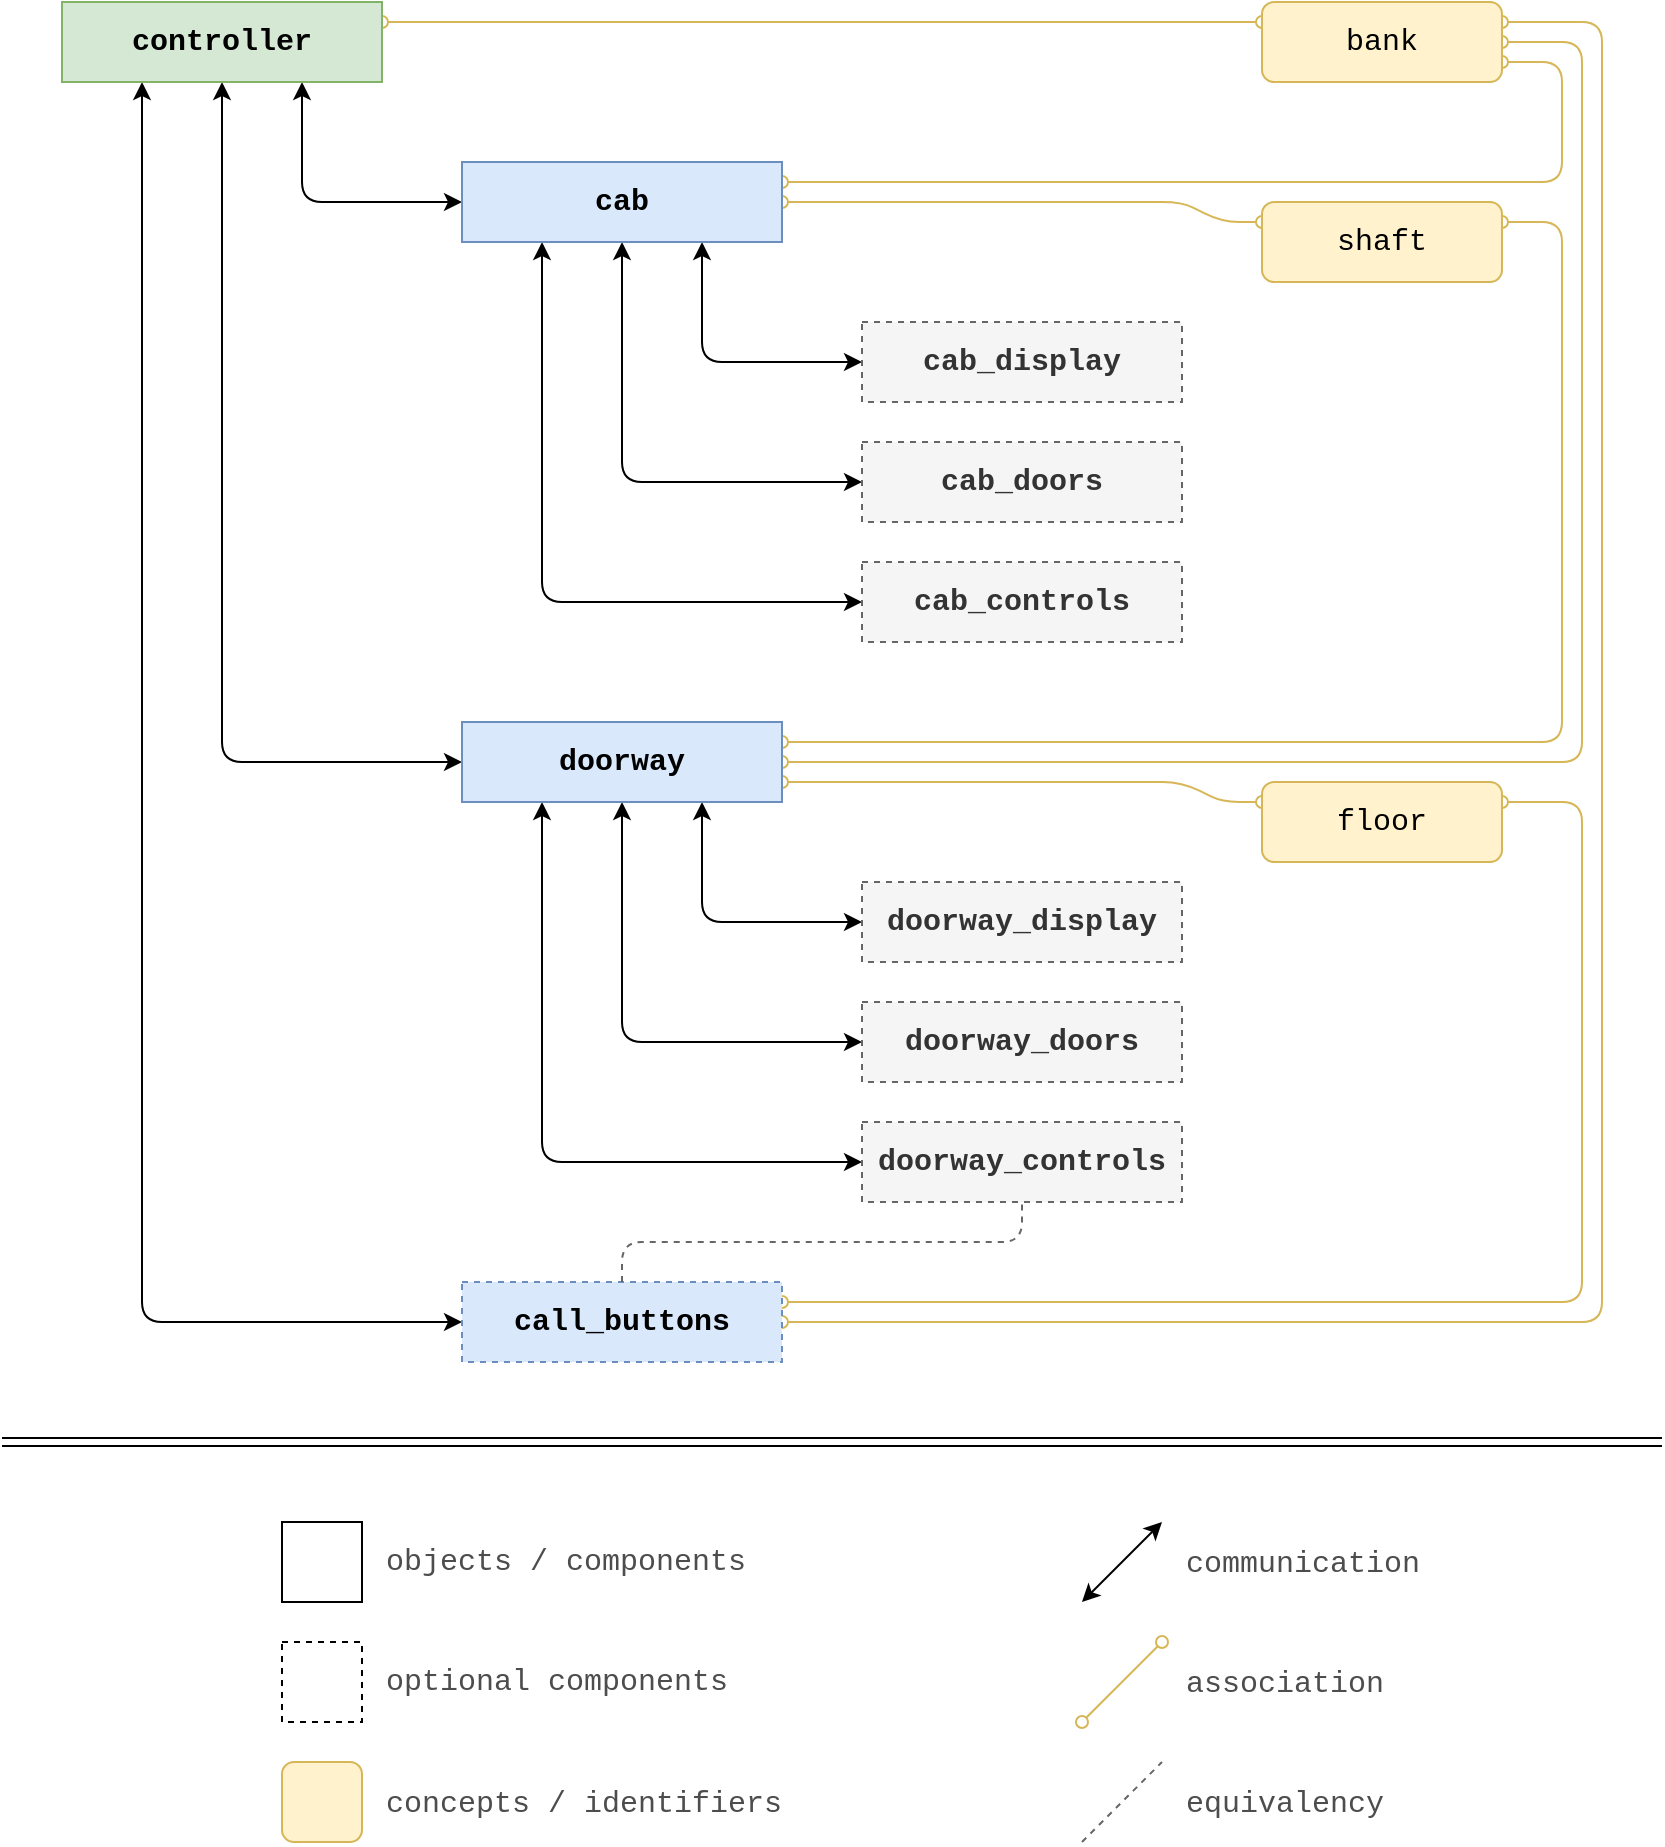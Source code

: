 <mxfile version="12.0.2" type="device" pages="1"><diagram id="s6BhUnjSNB9F5gDvlYiG" name="Page-1"><mxGraphModel dx="1368" dy="791" grid="1" gridSize="10" guides="1" tooltips="1" connect="1" arrows="1" fold="1" page="1" pageScale="1" pageWidth="850" pageHeight="1000" math="0" shadow="0"><root><mxCell id="0"/><mxCell id="1" parent="0"/><mxCell id="050b_pp9p3oKfXsPpNDh-12" value="" style="endArrow=classic;startArrow=classic;html=1;fontFamily=Courier New;fontSize=15;entryX=0;entryY=0.5;entryDx=0;entryDy=0;exitX=0.75;exitY=1;exitDx=0;exitDy=0;" parent="1" source="050b_pp9p3oKfXsPpNDh-5" target="050b_pp9p3oKfXsPpNDh-9" edge="1"><mxGeometry width="50" height="50" relative="1" as="geometry"><mxPoint x="-200" y="750" as="sourcePoint"/><mxPoint x="-150" y="700" as="targetPoint"/><Array as="points"><mxPoint x="360" y="500"/></Array></mxGeometry></mxCell><mxCell id="050b_pp9p3oKfXsPpNDh-14" value="" style="endArrow=classic;startArrow=classic;html=1;fontFamily=Courier New;fontSize=15;entryX=0;entryY=0.5;entryDx=0;entryDy=0;exitX=0.5;exitY=1;exitDx=0;exitDy=0;" parent="1" source="050b_pp9p3oKfXsPpNDh-5" target="050b_pp9p3oKfXsPpNDh-10" edge="1"><mxGeometry width="50" height="50" relative="1" as="geometry"><mxPoint x="298" y="470" as="sourcePoint"/><mxPoint x="370" y="510" as="targetPoint"/><Array as="points"><mxPoint x="320" y="560"/></Array></mxGeometry></mxCell><mxCell id="050b_pp9p3oKfXsPpNDh-15" value="" style="endArrow=classic;startArrow=classic;html=1;fontFamily=Courier New;fontSize=15;entryX=0;entryY=0.5;entryDx=0;entryDy=0;exitX=0.25;exitY=1;exitDx=0;exitDy=0;" parent="1" source="050b_pp9p3oKfXsPpNDh-5" target="050b_pp9p3oKfXsPpNDh-11" edge="1"><mxGeometry width="50" height="50" relative="1" as="geometry"><mxPoint x="308.08" y="451" as="sourcePoint"/><mxPoint x="370" y="590" as="targetPoint"/><Array as="points"><mxPoint x="280" y="620"/></Array></mxGeometry></mxCell><mxCell id="050b_pp9p3oKfXsPpNDh-17" value="" style="endArrow=classic;startArrow=classic;html=1;fontFamily=Courier New;fontSize=15;entryX=0;entryY=0.5;entryDx=0;entryDy=0;exitX=0.75;exitY=1;exitDx=0;exitDy=0;" parent="1" source="050b_pp9p3oKfXsPpNDh-3" target="050b_pp9p3oKfXsPpNDh-6" edge="1"><mxGeometry width="50" height="50" relative="1" as="geometry"><mxPoint x="320" y="160" as="sourcePoint"/><mxPoint x="360" y="220" as="targetPoint"/><Array as="points"><mxPoint x="360" y="220"/></Array></mxGeometry></mxCell><mxCell id="050b_pp9p3oKfXsPpNDh-18" value="" style="endArrow=classic;startArrow=classic;html=1;fontFamily=Courier New;fontSize=15;entryX=0;entryY=0.5;entryDx=0;entryDy=0;exitX=0.5;exitY=1;exitDx=0;exitDy=0;" parent="1" target="050b_pp9p3oKfXsPpNDh-7" edge="1"><mxGeometry width="50" height="50" relative="1" as="geometry"><mxPoint x="320" y="160" as="sourcePoint"/><mxPoint x="360" y="300" as="targetPoint"/><Array as="points"><mxPoint x="320" y="280"/></Array></mxGeometry></mxCell><mxCell id="050b_pp9p3oKfXsPpNDh-19" value="" style="endArrow=classic;startArrow=classic;html=1;fontFamily=Courier New;fontSize=15;entryX=0;entryY=0.5;entryDx=0;entryDy=0;exitX=0.25;exitY=1;exitDx=0;exitDy=0;" parent="1" source="050b_pp9p3oKfXsPpNDh-3" target="050b_pp9p3oKfXsPpNDh-8" edge="1"><mxGeometry width="50" height="50" relative="1" as="geometry"><mxPoint x="320" y="160" as="sourcePoint"/><mxPoint x="360" y="380" as="targetPoint"/><Array as="points"><mxPoint x="280" y="340"/></Array></mxGeometry></mxCell><mxCell id="050b_pp9p3oKfXsPpNDh-33" value="" style="endArrow=classic;startArrow=classic;html=1;strokeColor=#000000;fontFamily=Courier New;fontSize=15;entryX=0;entryY=0.5;entryDx=0;entryDy=0;exitX=0.25;exitY=1;exitDx=0;exitDy=0;" parent="1" source="050b_pp9p3oKfXsPpNDh-1" target="050b_pp9p3oKfXsPpNDh-22" edge="1"><mxGeometry width="50" height="50" relative="1" as="geometry"><mxPoint x="40" y="870" as="sourcePoint"/><mxPoint x="90" y="820" as="targetPoint"/><Array as="points"><mxPoint x="80" y="700"/></Array></mxGeometry></mxCell><mxCell id="050b_pp9p3oKfXsPpNDh-34" value="" style="endArrow=classic;startArrow=classic;html=1;strokeColor=#000000;fontFamily=Courier New;fontSize=15;entryX=0;entryY=0.5;entryDx=0;entryDy=0;exitX=0.5;exitY=1;exitDx=0;exitDy=0;" parent="1" source="050b_pp9p3oKfXsPpNDh-1" target="050b_pp9p3oKfXsPpNDh-5" edge="1"><mxGeometry width="50" height="50" relative="1" as="geometry"><mxPoint x="90" y="90" as="sourcePoint"/><mxPoint x="250" y="790" as="targetPoint"/><Array as="points"><mxPoint x="120" y="420"/></Array></mxGeometry></mxCell><mxCell id="050b_pp9p3oKfXsPpNDh-35" value="" style="endArrow=classic;startArrow=classic;html=1;strokeColor=#000000;fontFamily=Courier New;fontSize=15;entryX=0;entryY=0.5;entryDx=0;entryDy=0;exitX=0.75;exitY=1;exitDx=0;exitDy=0;" parent="1" source="050b_pp9p3oKfXsPpNDh-1" target="050b_pp9p3oKfXsPpNDh-3" edge="1"><mxGeometry width="50" height="50" relative="1" as="geometry"><mxPoint x="130" y="90" as="sourcePoint"/><mxPoint x="250" y="470" as="targetPoint"/><Array as="points"><mxPoint x="160" y="140"/></Array></mxGeometry></mxCell><mxCell id="050b_pp9p3oKfXsPpNDh-36" value="" style="endArrow=oval;html=1;strokeColor=#D6B656;fontFamily=Courier New;fontSize=15;exitX=1;exitY=0.25;exitDx=0;exitDy=0;startArrow=oval;startFill=0;endFill=0;" parent="1" source="050b_pp9p3oKfXsPpNDh-1" edge="1"><mxGeometry width="50" height="50" relative="1" as="geometry"><mxPoint x="40" y="870" as="sourcePoint"/><mxPoint x="640" y="50" as="targetPoint"/></mxGeometry></mxCell><mxCell id="050b_pp9p3oKfXsPpNDh-37" value="" style="endArrow=oval;html=1;strokeColor=#D6B656;fontFamily=Courier New;fontSize=15;entryX=1;entryY=0.75;entryDx=0;entryDy=0;exitX=1;exitY=0.25;exitDx=0;exitDy=0;startArrow=oval;startFill=0;endFill=0;" parent="1" source="050b_pp9p3oKfXsPpNDh-3" target="050b_pp9p3oKfXsPpNDh-25" edge="1"><mxGeometry width="50" height="50" relative="1" as="geometry"><mxPoint x="40" y="870" as="sourcePoint"/><mxPoint x="90" y="820" as="targetPoint"/><Array as="points"><mxPoint x="790" y="130"/><mxPoint x="790" y="70"/></Array></mxGeometry></mxCell><mxCell id="050b_pp9p3oKfXsPpNDh-41" value="" style="endArrow=oval;html=1;strokeColor=#D6B656;fontFamily=Courier New;fontSize=15;entryX=1;entryY=0.5;entryDx=0;entryDy=0;startArrow=oval;startFill=0;endFill=0;" parent="1" target="050b_pp9p3oKfXsPpNDh-25" edge="1"><mxGeometry width="50" height="50" relative="1" as="geometry"><mxPoint x="400" y="420" as="sourcePoint"/><mxPoint x="860" y="390" as="targetPoint"/><Array as="points"><mxPoint x="800" y="420"/><mxPoint x="800" y="60"/></Array></mxGeometry></mxCell><mxCell id="050b_pp9p3oKfXsPpNDh-42" value="" style="endArrow=oval;html=1;strokeColor=#D6B656;fontFamily=Courier New;fontSize=15;entryX=1;entryY=0.25;entryDx=0;entryDy=0;exitX=1;exitY=0.5;exitDx=0;exitDy=0;rounded=1;startArrow=oval;startFill=0;endFill=0;" parent="1" source="050b_pp9p3oKfXsPpNDh-22" target="050b_pp9p3oKfXsPpNDh-25" edge="1"><mxGeometry width="50" height="50" relative="1" as="geometry"><mxPoint x="40" y="870" as="sourcePoint"/><mxPoint x="90" y="820" as="targetPoint"/><Array as="points"><mxPoint x="810" y="700"/><mxPoint x="810" y="50"/></Array></mxGeometry></mxCell><mxCell id="050b_pp9p3oKfXsPpNDh-43" value="" style="endArrow=oval;html=1;strokeColor=#D6B656;fontFamily=Courier New;fontSize=15;exitX=1;exitY=0.75;exitDx=0;exitDy=0;entryX=0;entryY=0.25;entryDx=0;entryDy=0;startArrow=oval;startFill=0;endFill=0;" parent="1" source="050b_pp9p3oKfXsPpNDh-5" target="050b_pp9p3oKfXsPpNDh-27" edge="1"><mxGeometry width="50" height="50" relative="1" as="geometry"><mxPoint x="40" y="830" as="sourcePoint"/><mxPoint x="630" y="450" as="targetPoint"/><Array as="points"><mxPoint x="600" y="430"/><mxPoint x="620" y="440"/></Array></mxGeometry></mxCell><mxCell id="050b_pp9p3oKfXsPpNDh-44" value="" style="endArrow=oval;html=1;strokeColor=#D6B656;fontFamily=Courier New;fontSize=15;entryX=1;entryY=0.25;entryDx=0;entryDy=0;exitX=1;exitY=0.25;exitDx=0;exitDy=0;startArrow=oval;startFill=0;endFill=0;" parent="1" source="050b_pp9p3oKfXsPpNDh-22" target="050b_pp9p3oKfXsPpNDh-27" edge="1"><mxGeometry width="50" height="50" relative="1" as="geometry"><mxPoint x="40" y="830" as="sourcePoint"/><mxPoint x="90" y="780" as="targetPoint"/><Array as="points"><mxPoint x="800" y="690"/><mxPoint x="800" y="440"/></Array></mxGeometry></mxCell><mxCell id="050b_pp9p3oKfXsPpNDh-47" value="" style="endArrow=oval;html=1;strokeColor=#D6B656;fontFamily=Courier New;fontSize=15;fontColor=#4D4D4D;entryX=1;entryY=0.5;entryDx=0;entryDy=0;exitX=0;exitY=0.25;exitDx=0;exitDy=0;startArrow=oval;startFill=0;endFill=0;" parent="1" source="WCFcPeHGIXC2PlCuYW68-1" target="050b_pp9p3oKfXsPpNDh-3" edge="1"><mxGeometry width="50" height="50" relative="1" as="geometry"><mxPoint x="40" y="870" as="sourcePoint"/><mxPoint x="90" y="820" as="targetPoint"/><Array as="points"><mxPoint x="620" y="150"/><mxPoint x="600" y="140"/></Array></mxGeometry></mxCell><mxCell id="050b_pp9p3oKfXsPpNDh-48" value="" style="rounded=0;whiteSpace=wrap;html=1;fontFamily=Courier New;fontSize=15;fontColor=#4D4D4D;" parent="1" vertex="1"><mxGeometry x="150" y="800" width="40" height="40" as="geometry"/></mxCell><mxCell id="050b_pp9p3oKfXsPpNDh-49" value="objects / components" style="text;html=1;resizable=0;points=[];autosize=1;align=left;verticalAlign=top;spacingTop=-4;fontSize=15;fontFamily=Courier New;fontColor=#4D4D4D;" parent="1" vertex="1"><mxGeometry x="200" y="809" width="200" height="20" as="geometry"/></mxCell><mxCell id="050b_pp9p3oKfXsPpNDh-50" value="" style="rounded=1;whiteSpace=wrap;html=1;fontFamily=Courier New;fontSize=15;fillColor=#fff2cc;strokeColor=#d6b656;" parent="1" vertex="1"><mxGeometry x="150" y="920" width="40" height="40" as="geometry"/></mxCell><mxCell id="050b_pp9p3oKfXsPpNDh-51" value="concepts / identifiers" style="text;html=1;resizable=0;points=[];autosize=1;align=left;verticalAlign=top;spacingTop=-4;fontSize=15;fontFamily=Courier New;fontColor=#4D4D4D;" parent="1" vertex="1"><mxGeometry x="200" y="930" width="210" height="20" as="geometry"/></mxCell><mxCell id="050b_pp9p3oKfXsPpNDh-53" value="" style="endArrow=classic;startArrow=classic;html=1;strokeColor=#000000;fontFamily=Courier New;fontSize=15;fontColor=#4D4D4D;" parent="1" edge="1"><mxGeometry width="50" height="50" relative="1" as="geometry"><mxPoint x="550" y="840" as="sourcePoint"/><mxPoint x="590" y="800" as="targetPoint"/></mxGeometry></mxCell><mxCell id="050b_pp9p3oKfXsPpNDh-54" value="" style="endArrow=oval;html=1;strokeColor=#D6B656;fontFamily=Courier New;fontSize=15;fontColor=#4D4D4D;startArrow=oval;startFill=0;endFill=0;" parent="1" edge="1"><mxGeometry width="50" height="50" relative="1" as="geometry"><mxPoint x="550" y="900" as="sourcePoint"/><mxPoint x="590" y="860" as="targetPoint"/></mxGeometry></mxCell><mxCell id="050b_pp9p3oKfXsPpNDh-55" value="communication" style="text;html=1;resizable=0;points=[];autosize=1;align=left;verticalAlign=top;spacingTop=-4;fontSize=15;fontFamily=Courier New;fontColor=#4D4D4D;" parent="1" vertex="1"><mxGeometry x="600" y="810" width="130" height="20" as="geometry"/></mxCell><mxCell id="050b_pp9p3oKfXsPpNDh-56" value="&lt;div&gt;association&lt;/div&gt;" style="text;html=1;resizable=0;points=[];autosize=1;align=left;verticalAlign=top;spacingTop=-4;fontSize=15;fontFamily=Courier New;fontColor=#4D4D4D;" parent="1" vertex="1"><mxGeometry x="600" y="870" width="110" height="20" as="geometry"/></mxCell><mxCell id="050b_pp9p3oKfXsPpNDh-57" value="" style="shape=link;html=1;strokeColor=#000000;fontFamily=Courier New;fontSize=15;fontColor=#4D4D4D;" parent="1" edge="1"><mxGeometry width="50" height="50" relative="1" as="geometry"><mxPoint x="10" y="760" as="sourcePoint"/><mxPoint x="840" y="760" as="targetPoint"/><Array as="points"/></mxGeometry></mxCell><mxCell id="WCFcPeHGIXC2PlCuYW68-2" value="" style="endArrow=oval;html=1;exitX=1;exitY=0.25;exitDx=0;exitDy=0;entryX=1;entryY=0.25;entryDx=0;entryDy=0;strokeColor=#D6B656;startArrow=oval;startFill=0;endFill=0;" edge="1" parent="1" source="WCFcPeHGIXC2PlCuYW68-1" target="050b_pp9p3oKfXsPpNDh-5"><mxGeometry width="50" height="50" relative="1" as="geometry"><mxPoint x="710" y="320" as="sourcePoint"/><mxPoint x="210" y="580" as="targetPoint"/><Array as="points"><mxPoint x="790" y="150"/><mxPoint x="790" y="410"/></Array></mxGeometry></mxCell><mxCell id="WCFcPeHGIXC2PlCuYW68-1" value="&lt;div&gt;shaft&lt;/div&gt;" style="rounded=1;whiteSpace=wrap;html=1;fontFamily=Courier New;fontSize=15;fillColor=#fff2cc;strokeColor=#d6b656;" vertex="1" parent="1"><mxGeometry x="640" y="140" width="120" height="40" as="geometry"/></mxCell><mxCell id="050b_pp9p3oKfXsPpNDh-25" value="&lt;div&gt;bank&lt;/div&gt;" style="rounded=1;whiteSpace=wrap;html=1;fontFamily=Courier New;fontSize=15;fillColor=#fff2cc;strokeColor=#d6b656;" parent="1" vertex="1"><mxGeometry x="640" y="40" width="120" height="40" as="geometry"/></mxCell><mxCell id="050b_pp9p3oKfXsPpNDh-3" value="&lt;span style=&quot;font-size: 15px;&quot;&gt;&lt;font style=&quot;font-size: 15px;&quot;&gt;cab&lt;/font&gt;&lt;/span&gt;" style="rounded=0;whiteSpace=wrap;html=1;fontFamily=Courier New;fontSize=15;fontStyle=1;fillColor=#dae8fc;strokeColor=#6c8ebf;" parent="1" vertex="1"><mxGeometry x="240" y="120" width="160" height="40" as="geometry"/></mxCell><mxCell id="050b_pp9p3oKfXsPpNDh-1" value="&lt;div style=&quot;font-size: 15px;&quot;&gt;controller&lt;/div&gt;" style="rounded=0;whiteSpace=wrap;html=1;fontFamily=Courier New;fontSize=15;fontStyle=1;strokeColor=#82b366;fillColor=#d5e8d4;" parent="1" vertex="1"><mxGeometry x="40" y="40" width="160" height="40" as="geometry"/></mxCell><mxCell id="050b_pp9p3oKfXsPpNDh-27" value="&lt;div&gt;floor&lt;/div&gt;" style="rounded=1;whiteSpace=wrap;html=1;fontFamily=Courier New;fontSize=15;fillColor=#fff2cc;strokeColor=#d6b656;glass=0;" parent="1" vertex="1"><mxGeometry x="640" y="430" width="120" height="40" as="geometry"/></mxCell><mxCell id="050b_pp9p3oKfXsPpNDh-5" value="&lt;div style=&quot;font-size: 15px;&quot;&gt;doorway&lt;/div&gt;" style="rounded=0;whiteSpace=wrap;html=1;fontFamily=Courier New;fontSize=15;fontStyle=1;fillColor=#dae8fc;strokeColor=#6c8ebf;shadow=0;comic=0;" parent="1" vertex="1"><mxGeometry x="240" y="400" width="160" height="40" as="geometry"/></mxCell><mxCell id="050b_pp9p3oKfXsPpNDh-22" value="&lt;div&gt;call_buttons&lt;/div&gt;" style="rounded=0;whiteSpace=wrap;html=1;fontFamily=Courier New;fontSize=15;fontStyle=1;dashed=1;fillColor=#dae8fc;strokeColor=#6c8ebf;" parent="1" vertex="1"><mxGeometry x="240" y="680" width="160" height="40" as="geometry"/></mxCell><mxCell id="050b_pp9p3oKfXsPpNDh-6" value="&lt;div&gt;cab_display&lt;/div&gt;" style="rounded=0;whiteSpace=wrap;html=1;fontFamily=Courier New;fontSize=15;fontStyle=1;fillColor=#f5f5f5;strokeColor=#666666;fontColor=#333333;dashed=1;" parent="1" vertex="1"><mxGeometry x="440" y="200" width="160" height="40" as="geometry"/></mxCell><mxCell id="050b_pp9p3oKfXsPpNDh-7" value="&lt;div&gt;cab_doors&lt;/div&gt;" style="rounded=0;whiteSpace=wrap;html=1;fontFamily=Courier New;fontSize=15;fontStyle=1;fillColor=#f5f5f5;strokeColor=#666666;fontColor=#333333;dashed=1;" parent="1" vertex="1"><mxGeometry x="440" y="260" width="160" height="40" as="geometry"/></mxCell><mxCell id="050b_pp9p3oKfXsPpNDh-8" value="cab_controls" style="rounded=0;whiteSpace=wrap;html=1;fontFamily=Courier New;fontSize=15;fontStyle=1;fillColor=#f5f5f5;strokeColor=#666666;fontColor=#333333;dashed=1;" parent="1" vertex="1"><mxGeometry x="440" y="320" width="160" height="40" as="geometry"/></mxCell><mxCell id="050b_pp9p3oKfXsPpNDh-9" value="doorway_display" style="rounded=0;whiteSpace=wrap;html=1;fontFamily=Courier New;fontSize=15;fontStyle=1;fillColor=#f5f5f5;strokeColor=#666666;fontColor=#333333;dashed=1;" parent="1" vertex="1"><mxGeometry x="440" y="480" width="160" height="40" as="geometry"/></mxCell><mxCell id="050b_pp9p3oKfXsPpNDh-10" value="doorway_doors" style="rounded=0;whiteSpace=wrap;html=1;fontFamily=Courier New;fontSize=15;fontStyle=1;fillColor=#f5f5f5;strokeColor=#666666;fontColor=#333333;dashed=1;" parent="1" vertex="1"><mxGeometry x="440" y="540" width="160" height="40" as="geometry"/></mxCell><mxCell id="050b_pp9p3oKfXsPpNDh-11" value="doorway_controls" style="rounded=0;whiteSpace=wrap;html=1;fontFamily=Courier New;fontSize=15;fontStyle=1;fillColor=#f5f5f5;strokeColor=#666666;fontColor=#333333;dashed=1;" parent="1" vertex="1"><mxGeometry x="440" y="600" width="160" height="40" as="geometry"/></mxCell><mxCell id="WCFcPeHGIXC2PlCuYW68-3" value="" style="html=1;startArrow=none;startFill=0;endArrow=none;endFill=0;strokeColor=#666666;fontColor=#4D4D4D;entryX=0.5;entryY=1;entryDx=0;entryDy=0;exitX=0.5;exitY=0;exitDx=0;exitDy=0;dashed=1;shadow=0;rounded=1;" edge="1" parent="1" source="050b_pp9p3oKfXsPpNDh-22" target="050b_pp9p3oKfXsPpNDh-11"><mxGeometry width="50" height="50" relative="1" as="geometry"><mxPoint x="10" y="980" as="sourcePoint"/><mxPoint x="60" y="930" as="targetPoint"/><Array as="points"><mxPoint x="320" y="660"/><mxPoint x="520" y="660"/></Array></mxGeometry></mxCell><mxCell id="WCFcPeHGIXC2PlCuYW68-4" value="" style="rounded=0;whiteSpace=wrap;html=1;fontFamily=Courier New;fontSize=15;fontColor=#4D4D4D;dashed=1;" vertex="1" parent="1"><mxGeometry x="150" y="860" width="40" height="40" as="geometry"/></mxCell><mxCell id="WCFcPeHGIXC2PlCuYW68-5" value="optional components" style="text;html=1;resizable=0;points=[];autosize=1;align=left;verticalAlign=top;spacingTop=-4;fontSize=15;fontFamily=Courier New;fontColor=#4D4D4D;" vertex="1" parent="1"><mxGeometry x="200" y="869" width="190" height="20" as="geometry"/></mxCell><mxCell id="WCFcPeHGIXC2PlCuYW68-6" value="" style="endArrow=none;html=1;strokeColor=#666666;fontFamily=Courier New;fontSize=15;fontColor=#4D4D4D;startArrow=none;startFill=0;endFill=0;dashed=1;" edge="1" parent="1"><mxGeometry width="50" height="50" relative="1" as="geometry"><mxPoint x="550" y="960" as="sourcePoint"/><mxPoint x="590" y="920" as="targetPoint"/></mxGeometry></mxCell><mxCell id="WCFcPeHGIXC2PlCuYW68-7" value="&lt;div&gt;equivalency&lt;/div&gt;" style="text;html=1;resizable=0;points=[];autosize=1;align=left;verticalAlign=top;spacingTop=-4;fontSize=15;fontFamily=Courier New;fontColor=#4D4D4D;" vertex="1" parent="1"><mxGeometry x="600" y="930" width="110" height="20" as="geometry"/></mxCell></root></mxGraphModel></diagram></mxfile>
